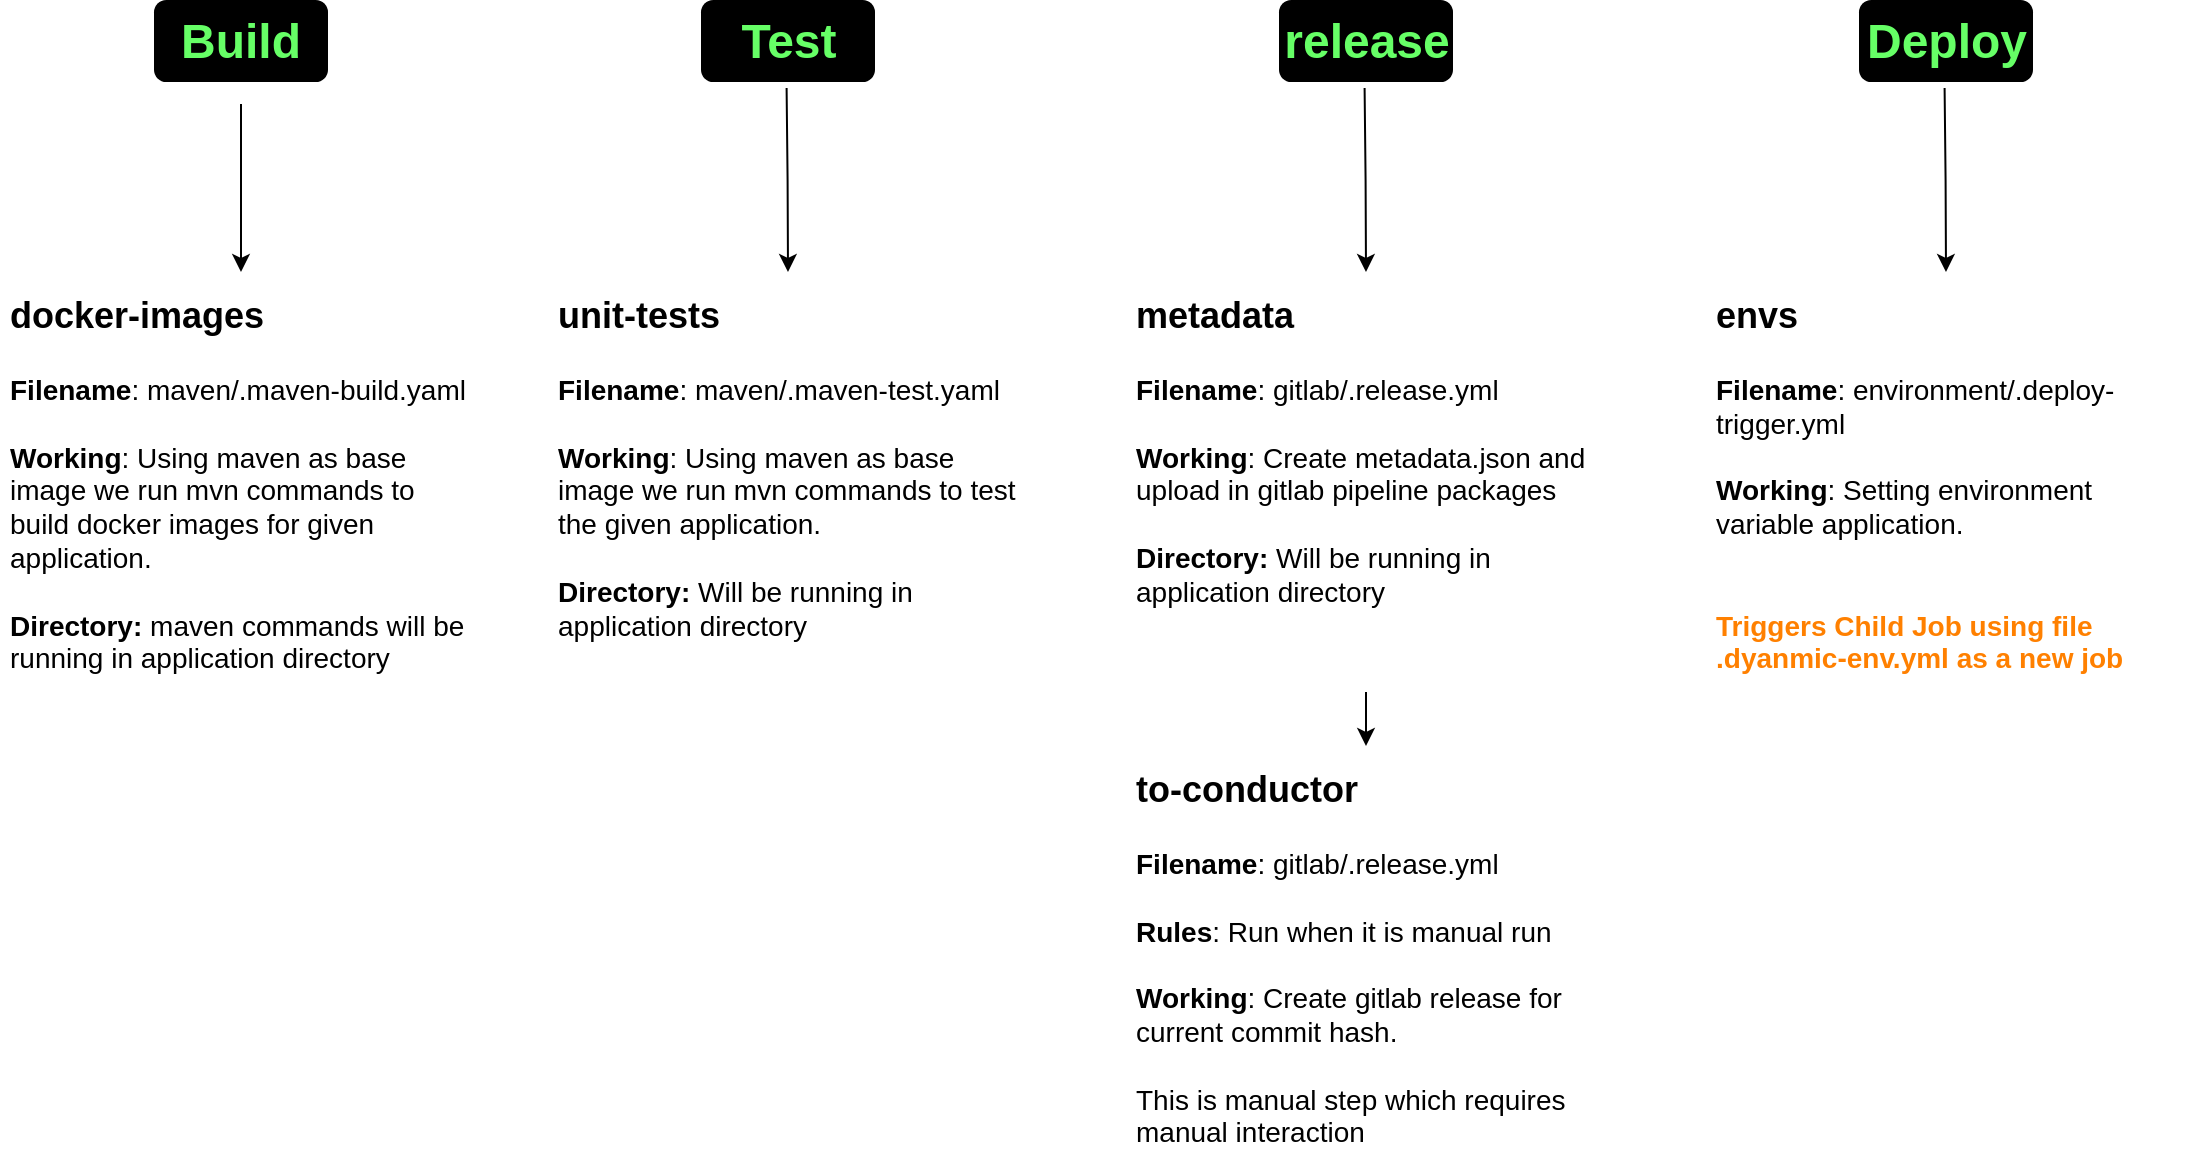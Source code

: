 <mxfile version="22.1.0" type="github">
  <diagram name="Page-1" id="k7lvqr_E7Lisdi2VCMk3">
    <mxGraphModel dx="2083" dy="1215" grid="0" gridSize="10" guides="1" tooltips="1" connect="1" arrows="1" fold="1" page="1" pageScale="1" pageWidth="1400" pageHeight="800" math="0" shadow="0">
      <root>
        <mxCell id="0" />
        <mxCell id="1" parent="0" />
        <mxCell id="QyWh0cKm8SrYWwvyszxb-7" style="edgeStyle=orthogonalEdgeStyle;rounded=0;orthogonalLoop=1;jettySize=auto;html=1;entryX=0.5;entryY=0;entryDx=0;entryDy=0;" edge="1" parent="1" source="QyWh0cKm8SrYWwvyszxb-5" target="QyWh0cKm8SrYWwvyszxb-6">
          <mxGeometry relative="1" as="geometry" />
        </mxCell>
        <mxCell id="QyWh0cKm8SrYWwvyszxb-5" value="&lt;font color=&quot;#66ff66&quot; style=&quot;font-size: 24px;&quot;&gt;&lt;b style=&quot;background-color: rgb(0, 0, 0);&quot;&gt;Build&lt;/b&gt;&lt;/font&gt;" style="text;html=1;strokeColor=none;fillColor=#000000;align=center;verticalAlign=middle;whiteSpace=wrap;rounded=1;perimeterSpacing=11;shadow=0;strokeWidth=1;dashed=1;" vertex="1" parent="1">
          <mxGeometry x="203" y="65" width="87" height="41" as="geometry" />
        </mxCell>
        <mxCell id="QyWh0cKm8SrYWwvyszxb-6" value="&lt;h1&gt;&lt;font style=&quot;font-size: 18px;&quot;&gt;docker-images&lt;/font&gt;&lt;/h1&gt;&lt;div&gt;&lt;font style=&quot;font-size: 14px;&quot;&gt;&lt;b&gt;Filename&lt;/b&gt;: maven/.maven-build.yaml&lt;/font&gt;&lt;/div&gt;&lt;div&gt;&lt;font style=&quot;font-size: 14px;&quot;&gt;&lt;br&gt;&lt;/font&gt;&lt;/div&gt;&lt;div&gt;&lt;font style=&quot;font-size: 14px;&quot;&gt;&lt;b&gt;Working&lt;/b&gt;: Using maven as base image we run mvn commands to build docker images for given application.&amp;nbsp;&lt;/font&gt;&lt;/div&gt;&lt;div&gt;&lt;font style=&quot;font-size: 14px;&quot;&gt;&lt;b&gt;&lt;br&gt;&lt;/b&gt;&lt;/font&gt;&lt;/div&gt;&lt;div&gt;&lt;font style=&quot;font-size: 14px;&quot;&gt;&lt;b&gt;Directory: &lt;/b&gt;maven commands will be running in application directory&lt;br&gt;&lt;br&gt;&lt;br&gt;&lt;/font&gt;&lt;/div&gt;" style="text;html=1;strokeColor=none;fillColor=none;spacing=5;spacingTop=-20;whiteSpace=wrap;overflow=hidden;rounded=0;" vertex="1" parent="1">
          <mxGeometry x="126" y="201" width="241" height="218" as="geometry" />
        </mxCell>
        <mxCell id="QyWh0cKm8SrYWwvyszxb-8" style="edgeStyle=orthogonalEdgeStyle;rounded=0;orthogonalLoop=1;jettySize=auto;html=1;entryX=0.5;entryY=0;entryDx=0;entryDy=0;" edge="1" parent="1" target="QyWh0cKm8SrYWwvyszxb-10">
          <mxGeometry relative="1" as="geometry">
            <mxPoint x="519.3" y="109" as="sourcePoint" />
          </mxGeometry>
        </mxCell>
        <mxCell id="QyWh0cKm8SrYWwvyszxb-10" value="&lt;h1&gt;&lt;span style=&quot;font-size: 18px;&quot;&gt;unit-tests&lt;/span&gt;&lt;/h1&gt;&lt;div&gt;&lt;font style=&quot;font-size: 14px;&quot;&gt;&lt;b&gt;Filename&lt;/b&gt;: maven/.maven-test.yaml&lt;/font&gt;&lt;/div&gt;&lt;div&gt;&lt;font style=&quot;font-size: 14px;&quot;&gt;&lt;b&gt;&lt;br&gt;&lt;/b&gt;&lt;/font&gt;&lt;/div&gt;&lt;div&gt;&lt;font style=&quot;font-size: 14px;&quot;&gt;&lt;b&gt;Working&lt;/b&gt;: Using maven as base image we run mvn commands to test the given application.&amp;nbsp;&lt;/font&gt;&lt;/div&gt;&lt;div&gt;&lt;font style=&quot;font-size: 14px;&quot;&gt;&lt;br&gt;&lt;/font&gt;&lt;/div&gt;&lt;div&gt;&lt;span style=&quot;font-size: 14px;&quot;&gt;&lt;b&gt;Directory: &lt;/b&gt;Will be running in application directory&lt;/span&gt;&lt;/div&gt;" style="text;html=1;strokeColor=none;fillColor=none;spacing=5;spacingTop=-20;whiteSpace=wrap;overflow=hidden;rounded=0;" vertex="1" parent="1">
          <mxGeometry x="399.5" y="201" width="241" height="213" as="geometry" />
        </mxCell>
        <mxCell id="QyWh0cKm8SrYWwvyszxb-12" value="&lt;font color=&quot;#66ff66&quot; style=&quot;font-size: 24px;&quot;&gt;&lt;b style=&quot;background-color: rgb(0, 0, 0);&quot;&gt;Test&lt;/b&gt;&lt;/font&gt;" style="text;html=1;strokeColor=none;fillColor=#000000;align=center;verticalAlign=middle;whiteSpace=wrap;rounded=1;perimeterSpacing=11;shadow=0;strokeWidth=1;dashed=1;" vertex="1" parent="1">
          <mxGeometry x="476.5" y="65" width="87" height="41" as="geometry" />
        </mxCell>
        <mxCell id="QyWh0cKm8SrYWwvyszxb-16" style="edgeStyle=orthogonalEdgeStyle;rounded=0;orthogonalLoop=1;jettySize=auto;html=1;entryX=0.5;entryY=0;entryDx=0;entryDy=0;" edge="1" parent="1" target="QyWh0cKm8SrYWwvyszxb-17">
          <mxGeometry relative="1" as="geometry">
            <mxPoint x="808.3" y="109" as="sourcePoint" />
          </mxGeometry>
        </mxCell>
        <mxCell id="QyWh0cKm8SrYWwvyszxb-20" style="edgeStyle=orthogonalEdgeStyle;rounded=0;orthogonalLoop=1;jettySize=auto;html=1;exitX=0.5;exitY=1;exitDx=0;exitDy=0;" edge="1" parent="1" source="QyWh0cKm8SrYWwvyszxb-17" target="QyWh0cKm8SrYWwvyszxb-19">
          <mxGeometry relative="1" as="geometry" />
        </mxCell>
        <mxCell id="QyWh0cKm8SrYWwvyszxb-17" value="&lt;h1&gt;&lt;span style=&quot;font-size: 18px;&quot;&gt;metadata&lt;/span&gt;&lt;/h1&gt;&lt;div&gt;&lt;font style=&quot;font-size: 14px;&quot;&gt;&lt;b&gt;Filename&lt;/b&gt;: gitlab/.release.yml&lt;/font&gt;&lt;/div&gt;&lt;div&gt;&lt;font style=&quot;font-size: 14px;&quot;&gt;&lt;b&gt;&lt;br&gt;&lt;/b&gt;&lt;/font&gt;&lt;/div&gt;&lt;div&gt;&lt;font style=&quot;font-size: 14px;&quot;&gt;&lt;b&gt;Working&lt;/b&gt;: Create metadata.json and upload in gitlab pipeline packages&lt;/font&gt;&lt;/div&gt;&lt;div&gt;&lt;font style=&quot;font-size: 14px;&quot;&gt;&lt;br&gt;&lt;/font&gt;&lt;/div&gt;&lt;div&gt;&lt;span style=&quot;font-size: 14px;&quot;&gt;&lt;b&gt;Directory: &lt;/b&gt;Will be running in application directory&lt;/span&gt;&lt;/div&gt;" style="text;html=1;strokeColor=none;fillColor=none;spacing=5;spacingTop=-20;whiteSpace=wrap;overflow=hidden;rounded=0;" vertex="1" parent="1">
          <mxGeometry x="688.5" y="201" width="241" height="210" as="geometry" />
        </mxCell>
        <mxCell id="QyWh0cKm8SrYWwvyszxb-18" value="&lt;font color=&quot;#66ff66&quot; style=&quot;font-size: 24px;&quot;&gt;&lt;b style=&quot;background-color: rgb(0, 0, 0);&quot;&gt;release&lt;/b&gt;&lt;/font&gt;" style="text;html=1;strokeColor=none;fillColor=#000000;align=center;verticalAlign=middle;whiteSpace=wrap;rounded=1;perimeterSpacing=11;shadow=0;strokeWidth=1;dashed=1;" vertex="1" parent="1">
          <mxGeometry x="765.5" y="65" width="87" height="41" as="geometry" />
        </mxCell>
        <mxCell id="QyWh0cKm8SrYWwvyszxb-19" value="&lt;h1&gt;&lt;span style=&quot;font-size: 18px;&quot;&gt;to-conductor&lt;/span&gt;&lt;/h1&gt;&lt;div&gt;&lt;font style=&quot;font-size: 14px;&quot;&gt;&lt;b&gt;Filename&lt;/b&gt;: gitlab/.release.yml&lt;/font&gt;&lt;/div&gt;&lt;div&gt;&lt;font style=&quot;font-size: 14px;&quot;&gt;&lt;br&gt;&lt;/font&gt;&lt;/div&gt;&lt;div&gt;&lt;font style=&quot;font-size: 14px;&quot;&gt;&lt;b&gt;Rules&lt;/b&gt;: Run when it is manual run&lt;/font&gt;&lt;/div&gt;&lt;div&gt;&lt;font style=&quot;font-size: 14px;&quot;&gt;&lt;b&gt;&lt;br&gt;&lt;/b&gt;&lt;/font&gt;&lt;/div&gt;&lt;div&gt;&lt;font style=&quot;font-size: 14px;&quot;&gt;&lt;b&gt;Working&lt;/b&gt;: Create gitlab release for current commit hash.&lt;br&gt;&lt;br&gt;This is manual step which requires manual interaction&lt;/font&gt;&lt;/div&gt;&lt;div&gt;&lt;br&gt;&lt;/div&gt;" style="text;html=1;strokeColor=none;fillColor=none;spacing=5;spacingTop=-20;whiteSpace=wrap;overflow=hidden;rounded=0;" vertex="1" parent="1">
          <mxGeometry x="688.5" y="438" width="241" height="210" as="geometry" />
        </mxCell>
        <mxCell id="QyWh0cKm8SrYWwvyszxb-21" style="edgeStyle=orthogonalEdgeStyle;rounded=0;orthogonalLoop=1;jettySize=auto;html=1;entryX=0.5;entryY=0;entryDx=0;entryDy=0;" edge="1" parent="1" target="QyWh0cKm8SrYWwvyszxb-22">
          <mxGeometry relative="1" as="geometry">
            <mxPoint x="1098.3" y="109" as="sourcePoint" />
          </mxGeometry>
        </mxCell>
        <mxCell id="QyWh0cKm8SrYWwvyszxb-22" value="&lt;h1&gt;&lt;span style=&quot;font-size: 18px;&quot;&gt;envs&lt;/span&gt;&lt;/h1&gt;&lt;div&gt;&lt;font style=&quot;font-size: 14px;&quot;&gt;&lt;b&gt;Filename&lt;/b&gt;: environment/.deploy-trigger.yml&lt;/font&gt;&lt;/div&gt;&lt;div&gt;&lt;font style=&quot;font-size: 14px;&quot;&gt;&lt;b&gt;&lt;br&gt;&lt;/b&gt;&lt;/font&gt;&lt;/div&gt;&lt;div&gt;&lt;font style=&quot;font-size: 14px;&quot;&gt;&lt;b&gt;Working&lt;/b&gt;: Setting environment variable application.&lt;br&gt;&lt;br&gt;&lt;br&gt;&lt;b&gt;&lt;font color=&quot;#ff8000&quot;&gt;Triggers Child Job using file .dyanmic-env.yml as a new job&lt;/font&gt;&lt;/b&gt;&lt;/font&gt;&lt;/div&gt;&lt;div&gt;&lt;br&gt;&lt;/div&gt;" style="text;html=1;strokeColor=none;fillColor=none;spacing=5;spacingTop=-20;whiteSpace=wrap;overflow=hidden;rounded=0;" vertex="1" parent="1">
          <mxGeometry x="978.5" y="201" width="241" height="213" as="geometry" />
        </mxCell>
        <mxCell id="QyWh0cKm8SrYWwvyszxb-23" value="&lt;font color=&quot;#66ff66&quot; style=&quot;font-size: 24px;&quot;&gt;&lt;b style=&quot;background-color: rgb(0, 0, 0);&quot;&gt;Deploy&lt;/b&gt;&lt;/font&gt;" style="text;html=1;strokeColor=none;fillColor=#000000;align=center;verticalAlign=middle;whiteSpace=wrap;rounded=1;perimeterSpacing=11;shadow=0;strokeWidth=1;dashed=1;" vertex="1" parent="1">
          <mxGeometry x="1055.5" y="65" width="87" height="41" as="geometry" />
        </mxCell>
      </root>
    </mxGraphModel>
  </diagram>
</mxfile>

